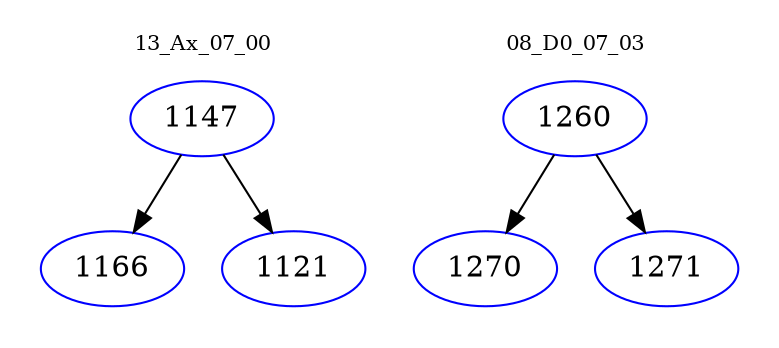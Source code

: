 digraph{
subgraph cluster_0 {
color = white
label = "13_Ax_07_00";
fontsize=10;
T0_1147 [label="1147", color="blue"]
T0_1147 -> T0_1166 [color="black"]
T0_1166 [label="1166", color="blue"]
T0_1147 -> T0_1121 [color="black"]
T0_1121 [label="1121", color="blue"]
}
subgraph cluster_1 {
color = white
label = "08_D0_07_03";
fontsize=10;
T1_1260 [label="1260", color="blue"]
T1_1260 -> T1_1270 [color="black"]
T1_1270 [label="1270", color="blue"]
T1_1260 -> T1_1271 [color="black"]
T1_1271 [label="1271", color="blue"]
}
}
